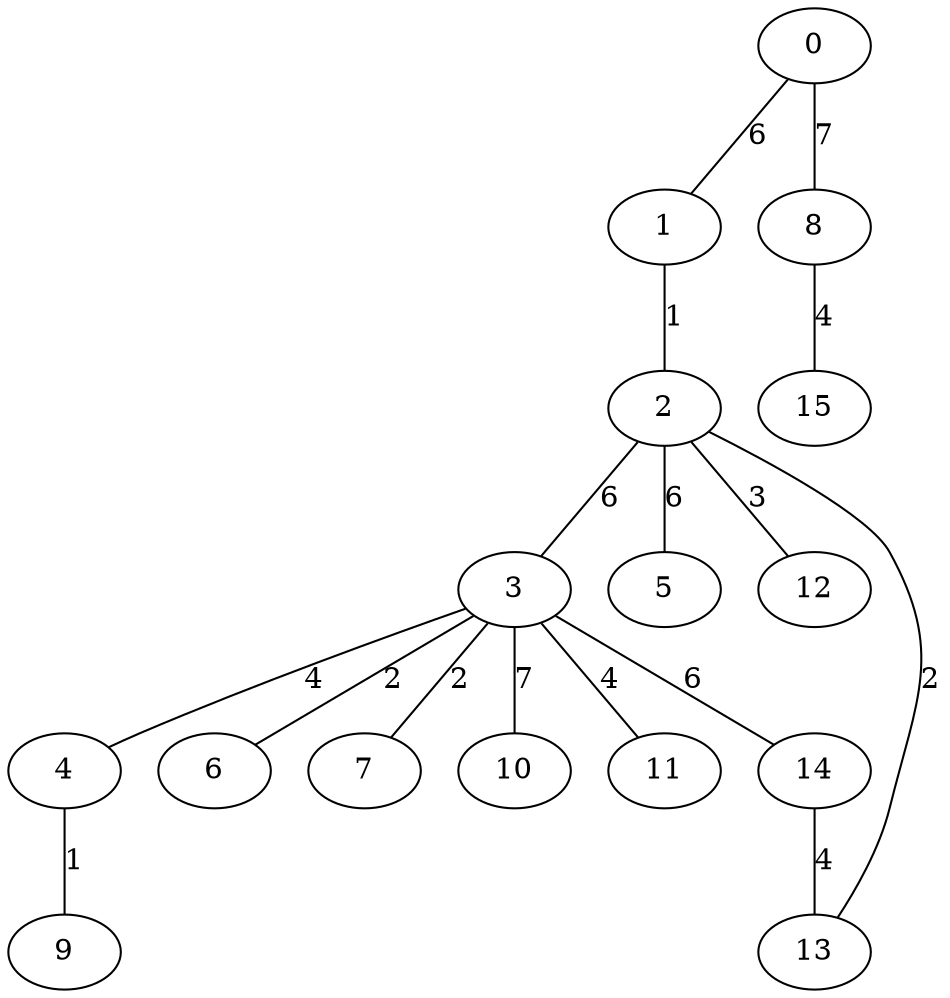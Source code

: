 graph g {
  0 [ habit = 8, size = 68, x = 4, y = 7 ]
  1 [ habit = 9, size = 266, x = 5, y = 6 ]
  2 [ habit = 10, size = 437, x = 6, y = 5 ]
  3 [ habit = 7, size = 189, x = 8, y = 6 ]
  4 [ habit = 8, size = 382, x = 9, y = 3 ]
  5 [ habit = 5, size = 556, x = 6, y = 1 ]
  6 [ base = 1, habit = 4, size = 582, x = 8, y = 4 ]
  7 [ habit = 6, size = 425, x = 8, y = 8 ]
  8 [ habit = 9, size = 154, x = 2, y = 8 ]
  9 [ habit = 11, size = 72, x = 10, y = 2 ]
  10 [ habit = 12, size = 131, x = 10, y = 7 ]
  11 [ habit = 7, size = 268, x = 9, y = 9 ]
  12 [ base = 2, habit = 8, size = 427, x = 6, y = 3 ]
  13 [ habit = 6, size = 281, x = 6, y = 8 ]
  14 [ habit = 5, size = 405, x = 7, y = 9 ]
  15 [ habit = 3, size = 343, x = 1, y = 10 ]

  0 -- 8 [ label = 7, weight = 7 ]
  0 -- 1 [ label = 6, weight = 6 ]
  1 -- 2 [ label = 1, weight = 1 ]
  2 -- 3 [ label = 6, weight = 6 ]
  2 -- 12 [ label = 3, weight = 3 ]
  2 -- 5 [ label = 6, weight = 6 ]
  2 -- 13 [ label = 2, weight = 2 ]
  3 -- 4 [ label = 4, weight = 4 ]
  3 -- 6 [ label = 2, weight = 2 ]
  3 -- 7 [ label = 2, weight = 2 ]
  3 -- 10 [ label = 7, weight = 7 ]
  3 -- 11 [ label = 4, weight = 4 ]
  3 -- 14 [ label = 6, weight = 6 ]
  4 -- 9 [ label = 1, weight = 1 ]
  8 -- 15 [ label = 4, weight = 4 ]
  14 -- 13 [ label = 4, weight = 4 ]
}

